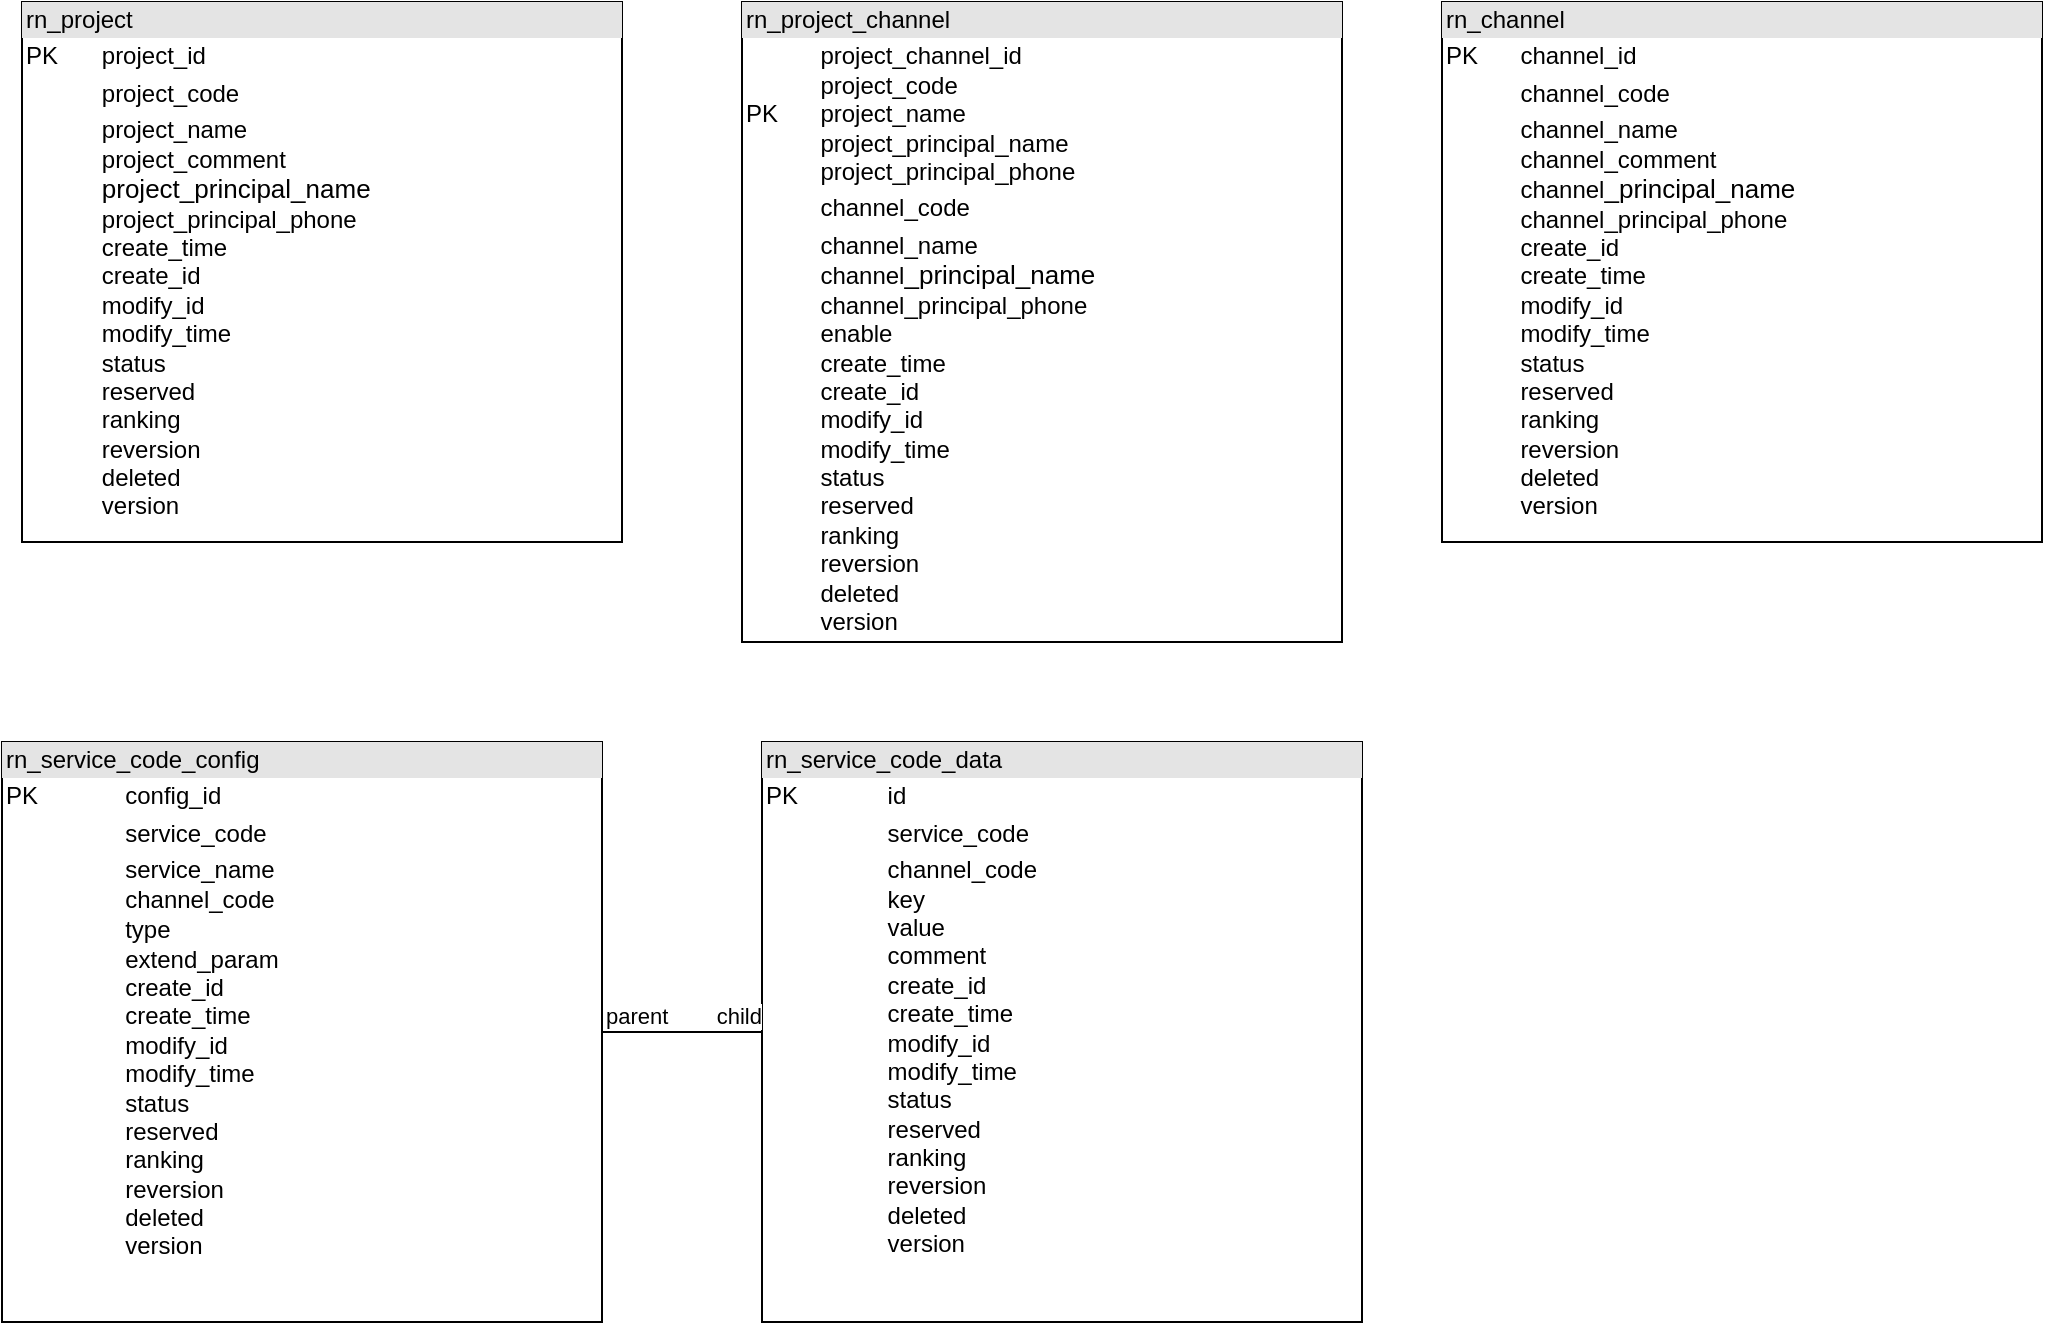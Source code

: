 <mxfile version="20.2.7" type="github">
  <diagram id="qopNcwNLVC1ksKuIdmXW" name="第 1 页">
    <mxGraphModel dx="1207" dy="757" grid="1" gridSize="10" guides="1" tooltips="1" connect="1" arrows="1" fold="1" page="1" pageScale="1" pageWidth="1169" pageHeight="827" math="0" shadow="0">
      <root>
        <mxCell id="0" />
        <mxCell id="1" parent="0" />
        <mxCell id="nVqcEutKuNTegrcjTOpu-4" value="&lt;div style=&quot;box-sizing:border-box;width:100%;background:#e4e4e4;padding:2px;&quot;&gt;rn_project&lt;/div&gt;&lt;table style=&quot;width:100%;font-size:1em;&quot; cellpadding=&quot;2&quot; cellspacing=&quot;0&quot;&gt;&lt;tbody&gt;&lt;tr&gt;&lt;td&gt;PK&lt;/td&gt;&lt;td&gt;project_id&lt;/td&gt;&lt;/tr&gt;&lt;tr&gt;&lt;td&gt;&lt;br&gt;&lt;/td&gt;&lt;td&gt;project_code&lt;/td&gt;&lt;/tr&gt;&lt;tr&gt;&lt;td&gt;&lt;/td&gt;&lt;td&gt;project_name&lt;br&gt;project_comment&lt;br&gt;&lt;span style=&quot;font-family: Arial, sans-serif; font-size: 13px; background-color: rgb(255, 255, 255);&quot;&gt;project_principal_name&lt;br&gt;&lt;/span&gt;project_principal_phone&lt;br&gt;create_time&lt;br&gt;create_id&lt;br&gt;modify_id&lt;br&gt;modify_time&lt;br&gt;status&lt;br&gt;reserved&lt;br&gt;ranking&lt;br&gt;reversion&lt;br&gt;deleted&lt;br&gt;version&lt;br&gt;&lt;br&gt;&lt;/td&gt;&lt;/tr&gt;&lt;/tbody&gt;&lt;/table&gt;" style="verticalAlign=top;align=left;overflow=fill;html=1;" parent="1" vertex="1">
          <mxGeometry x="30" y="20" width="300" height="270" as="geometry" />
        </mxCell>
        <mxCell id="PQHih6_ASScDzGET-Ab5-1" value="&lt;div style=&quot;box-sizing:border-box;width:100%;background:#e4e4e4;padding:2px;&quot;&gt;rn_channel&lt;/div&gt;&lt;table style=&quot;width:100%;font-size:1em;&quot; cellpadding=&quot;2&quot; cellspacing=&quot;0&quot;&gt;&lt;tbody&gt;&lt;tr&gt;&lt;td&gt;PK&lt;/td&gt;&lt;td&gt;channel_id&lt;/td&gt;&lt;/tr&gt;&lt;tr&gt;&lt;td&gt;&lt;br&gt;&lt;/td&gt;&lt;td&gt;channel_code&lt;/td&gt;&lt;/tr&gt;&lt;tr&gt;&lt;td&gt;&lt;/td&gt;&lt;td&gt;channel_name&lt;br&gt;channel_comment&lt;br&gt;channel&lt;span style=&quot;font-family: Arial, sans-serif; font-size: 13px; background-color: rgb(255, 255, 255);&quot;&gt;_principal_name&lt;br&gt;&lt;/span&gt;channel_principal_phone&lt;br&gt;create_id&lt;br&gt;create_time&lt;br&gt;modify_id&lt;br&gt;modify_time&lt;br&gt;status&lt;br&gt;reserved&lt;br&gt;ranking&lt;br&gt;reversion&lt;br&gt;deleted&lt;br&gt;version&lt;br&gt;&lt;br&gt;&lt;/td&gt;&lt;/tr&gt;&lt;/tbody&gt;&lt;/table&gt;" style="verticalAlign=top;align=left;overflow=fill;html=1;" parent="1" vertex="1">
          <mxGeometry x="740" y="20" width="300" height="270" as="geometry" />
        </mxCell>
        <mxCell id="PQHih6_ASScDzGET-Ab5-2" value="&lt;div style=&quot;box-sizing:border-box;width:100%;background:#e4e4e4;padding:2px;&quot;&gt;rn_project_channel&lt;br&gt;&lt;/div&gt;&lt;table style=&quot;width:100%;font-size:1em;&quot; cellpadding=&quot;2&quot; cellspacing=&quot;0&quot;&gt;&lt;tbody&gt;&lt;tr&gt;&lt;td&gt;PK&lt;/td&gt;&lt;td&gt;project_channel_id&lt;br&gt;project_code&lt;br&gt;project_name&lt;br&gt;project_principal_name&lt;br&gt;project_principal_phone&lt;br&gt;&lt;/td&gt;&lt;/tr&gt;&lt;tr&gt;&lt;td&gt;&lt;br&gt;&lt;/td&gt;&lt;td&gt;channel_code&lt;/td&gt;&lt;/tr&gt;&lt;tr&gt;&lt;td&gt;&lt;/td&gt;&lt;td&gt;channel_name&lt;br&gt;channel&lt;span style=&quot;font-family: Arial, sans-serif; font-size: 13px; background-color: rgb(255, 255, 255);&quot;&gt;_principal_name&lt;br&gt;&lt;/span&gt;channel_principal_phone&lt;br&gt;enable&lt;br&gt;create_time&lt;br&gt;create_id&lt;br&gt;modify_id&lt;br&gt;modify_time&lt;br&gt;status&lt;br&gt;reserved&lt;br&gt;ranking&lt;br&gt;reversion&lt;br&gt;deleted&lt;br&gt;version&lt;br&gt;&lt;br&gt;&lt;/td&gt;&lt;/tr&gt;&lt;/tbody&gt;&lt;/table&gt;" style="verticalAlign=top;align=left;overflow=fill;html=1;" parent="1" vertex="1">
          <mxGeometry x="390" y="20" width="300" height="320" as="geometry" />
        </mxCell>
        <mxCell id="PQHih6_ASScDzGET-Ab5-8" value="&lt;div style=&quot;box-sizing:border-box;width:100%;background:#e4e4e4;padding:2px;&quot;&gt;rn_service_code_config&lt;/div&gt;&lt;table style=&quot;width:100%;font-size:1em;&quot; cellpadding=&quot;2&quot; cellspacing=&quot;0&quot;&gt;&lt;tbody&gt;&lt;tr&gt;&lt;td&gt;PK&lt;/td&gt;&lt;td&gt;config_id&lt;/td&gt;&lt;/tr&gt;&lt;tr&gt;&lt;td&gt;&lt;br&gt;&lt;/td&gt;&lt;td&gt;service_code&lt;/td&gt;&lt;/tr&gt;&lt;tr&gt;&lt;td&gt;&lt;/td&gt;&lt;td&gt;service_name&lt;br&gt;channel_code&lt;br&gt;type&lt;span style=&quot;font-family: Arial, sans-serif; font-size: 13px; background-color: rgb(255, 255, 255);&quot;&gt;&lt;br&gt;&lt;/span&gt;extend_param&lt;br&gt;create_id&lt;br&gt;create_time&lt;br&gt;modify_id&lt;br&gt;modify_time&lt;br&gt;status&lt;br&gt;reserved&lt;br&gt;ranking&lt;br&gt;reversion&lt;br&gt;deleted&lt;br&gt;version&lt;br&gt;&lt;br&gt;&lt;/td&gt;&lt;/tr&gt;&lt;/tbody&gt;&lt;/table&gt;" style="verticalAlign=top;align=left;overflow=fill;html=1;" parent="1" vertex="1">
          <mxGeometry x="20" y="390" width="300" height="290" as="geometry" />
        </mxCell>
        <mxCell id="PQHih6_ASScDzGET-Ab5-9" value="&lt;div style=&quot;box-sizing:border-box;width:100%;background:#e4e4e4;padding:2px;&quot;&gt;rn_service_code_data&lt;/div&gt;&lt;table style=&quot;width:100%;font-size:1em;&quot; cellpadding=&quot;2&quot; cellspacing=&quot;0&quot;&gt;&lt;tbody&gt;&lt;tr&gt;&lt;td&gt;PK&lt;/td&gt;&lt;td&gt;id&lt;/td&gt;&lt;/tr&gt;&lt;tr&gt;&lt;td&gt;&lt;br&gt;&lt;/td&gt;&lt;td&gt;service_code&lt;/td&gt;&lt;/tr&gt;&lt;tr&gt;&lt;td&gt;&lt;/td&gt;&lt;td&gt;channel_code&lt;br&gt;key&lt;br&gt;value&lt;br&gt;comment&lt;br&gt;create_id&lt;br&gt;create_time&lt;br&gt;modify_id&lt;br&gt;modify_time&lt;br&gt;status&lt;br&gt;reserved&lt;br&gt;ranking&lt;br&gt;reversion&lt;br&gt;deleted&lt;br&gt;version&lt;br&gt;&lt;br&gt;&lt;/td&gt;&lt;/tr&gt;&lt;/tbody&gt;&lt;/table&gt;" style="verticalAlign=top;align=left;overflow=fill;html=1;" parent="1" vertex="1">
          <mxGeometry x="400" y="390" width="300" height="290" as="geometry" />
        </mxCell>
        <mxCell id="xCB_iZxFX-S1gXm13Ojc-2" value="" style="endArrow=none;html=1;edgeStyle=orthogonalEdgeStyle;rounded=0;fontColor=#000000;exitX=1;exitY=0.5;exitDx=0;exitDy=0;entryX=0;entryY=0.5;entryDx=0;entryDy=0;" edge="1" parent="1" source="PQHih6_ASScDzGET-Ab5-8" target="PQHih6_ASScDzGET-Ab5-9">
          <mxGeometry relative="1" as="geometry">
            <mxPoint x="310" y="520" as="sourcePoint" />
            <mxPoint x="470" y="520" as="targetPoint" />
          </mxGeometry>
        </mxCell>
        <mxCell id="xCB_iZxFX-S1gXm13Ojc-3" value="parent" style="edgeLabel;resizable=0;html=1;align=left;verticalAlign=bottom;fontColor=#000000;" connectable="0" vertex="1" parent="xCB_iZxFX-S1gXm13Ojc-2">
          <mxGeometry x="-1" relative="1" as="geometry" />
        </mxCell>
        <mxCell id="xCB_iZxFX-S1gXm13Ojc-4" value="child" style="edgeLabel;resizable=0;html=1;align=right;verticalAlign=bottom;fontColor=#000000;" connectable="0" vertex="1" parent="xCB_iZxFX-S1gXm13Ojc-2">
          <mxGeometry x="1" relative="1" as="geometry" />
        </mxCell>
      </root>
    </mxGraphModel>
  </diagram>
</mxfile>
